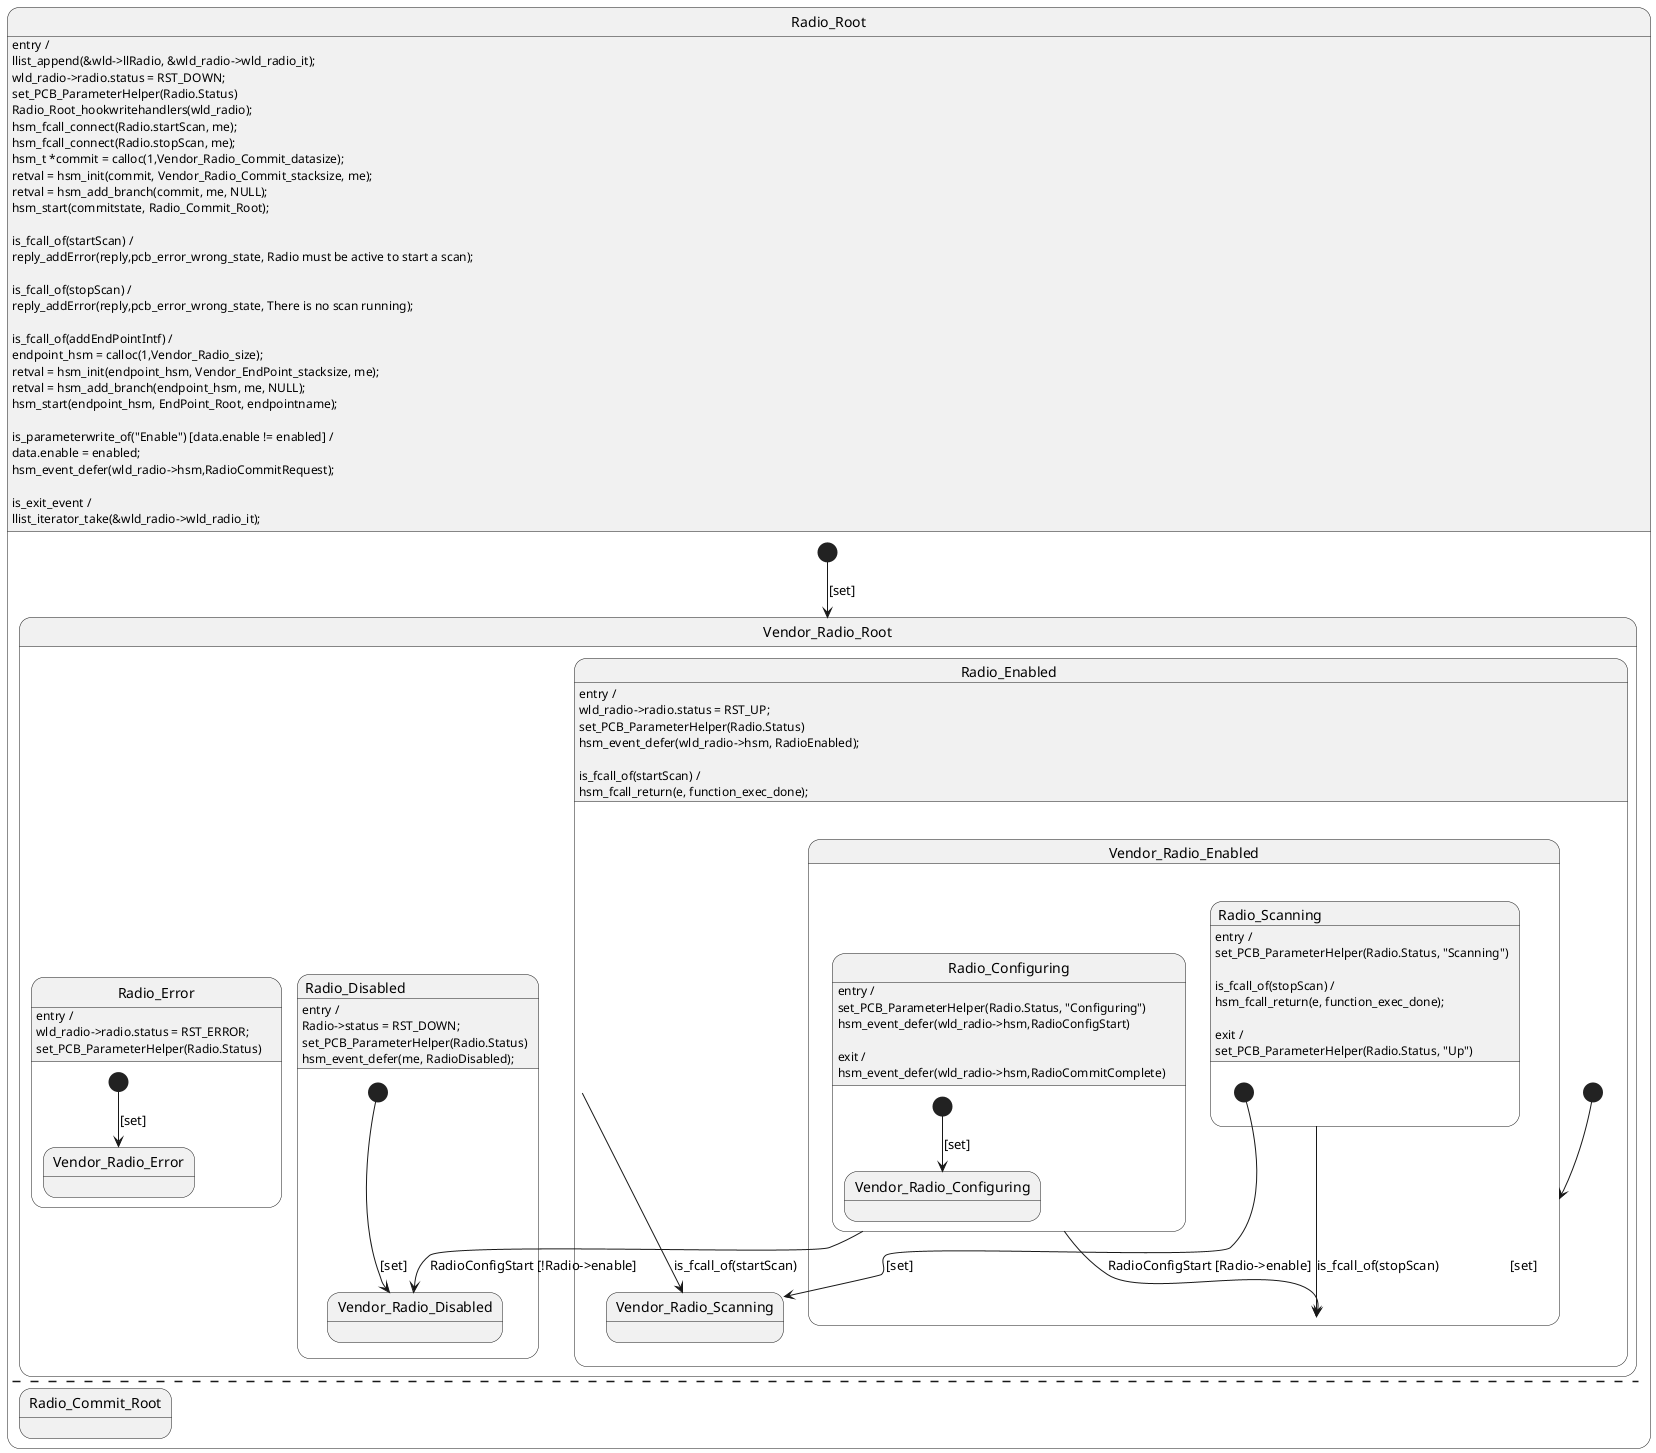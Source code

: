 {
  "sha1": "oaaaev6gdvcq51icna6y1hn3yt5uwft",
  "insertion": {
    "when": "2024-06-04T17:28:39.617Z",
    "user": "plantuml@gmail.com"
  }
}
@startuml
state Radio_Root {
 Radio_Root : entry /
 Radio_Root : llist_append(&wld->llRadio, &wld_radio->wld_radio_it);
 Radio_Root : wld_radio->radio.status = RST_DOWN;
 Radio_Root : set_PCB_ParameterHelper(Radio.Status)
 Radio_Root : Radio_Root_hookwritehandlers(wld_radio);
 Radio_Root : hsm_fcall_connect(Radio.startScan, me);
 Radio_Root : hsm_fcall_connect(Radio.stopScan, me);
 Radio_Root : hsm_t *commit = calloc(1,Vendor_Radio_Commit_datasize);	
 Radio_Root : retval = hsm_init(commit, Vendor_Radio_Commit_stacksize, me);
 Radio_Root : retval = hsm_add_branch(commit, me, NULL);
Radio_Root : hsm_start(commitstate, Radio_Commit_Root);
[*] --> Vendor_Radio_Root : [set]
Radio_Root : 
Radio_Root : is_fcall_of(startScan) /
Radio_Root : reply_addError(reply,pcb_error_wrong_state, Radio must be active to start a scan);
Radio_Root : 
Radio_Root : is_fcall_of(stopScan) /
Radio_Root : reply_addError(reply,pcb_error_wrong_state, There is no scan running);
Radio_Root : 
Radio_Root : is_fcall_of(addEndPointIntf) /
Radio_Root : endpoint_hsm = calloc(1,Vendor_Radio_size);	
Radio_Root : retval = hsm_init(endpoint_hsm, Vendor_EndPoint_stacksize, me);
Radio_Root : retval = hsm_add_branch(endpoint_hsm, me, NULL);
Radio_Root : hsm_start(endpoint_hsm, EndPoint_Root, endpointname);
Radio_Root : 
 Radio_Root : is_parameterwrite_of("Enable") [data.enable != enabled] /
 Radio_Root : data.enable = enabled;
 Radio_Root : hsm_event_defer(wld_radio->hsm,RadioCommitRequest);
'  Radio_Root --> Vendor_Radio_Configuring : RadioCommitRequest
 Radio_Root : 
 Radio_Root :  is_exit_event /
 Radio_Root : llist_iterator_take(&wld_radio->wld_radio_it);
state Vendor_Radio_Root {
state Radio_Disabled {
 Radio_Disabled : entry /
 Radio_Disabled : Radio->status = RST_DOWN;
 Radio_Disabled : set_PCB_ParameterHelper(Radio.Status)
 Radio_Disabled : hsm_event_defer(me, RadioDisabled);
[*] --> Vendor_Radio_Disabled : [set]
}
state Radio_Enabled {
 Radio_Enabled : entry /
 Radio_Enabled : wld_radio->radio.status = RST_UP;
 Radio_Enabled : set_PCB_ParameterHelper(Radio.Status)
 Radio_Enabled : hsm_event_defer(wld_radio->hsm, RadioEnabled);
[*] --> Vendor_Radio_Enabled : [set]
Radio_Enabled : 
Radio_Enabled : is_fcall_of(startScan) /
Radio_Enabled : hsm_fcall_return(e, function_exec_done);
 Radio_Enabled --> Vendor_Radio_Scanning : is_fcall_of(startScan)
state Vendor_Radio_Enabled {
state Radio_Scanning {
 Radio_Scanning : entry /
 Radio_Scanning : set_PCB_ParameterHelper(Radio.Status, "Scanning")
Radio_Scanning : 
Radio_Scanning : is_fcall_of(stopScan) /
Radio_Scanning : hsm_fcall_return(e, function_exec_done);
 Radio_Scanning --> Vendor_Radio_Enabled : is_fcall_of(stopScan)
 Radio_Scanning :
 Radio_Scanning : exit /
 Radio_Scanning : set_PCB_ParameterHelper(Radio.Status, "Up")
[*] --> Vendor_Radio_Scanning : [set]
state Vendor_Radio_Scanning {
}
}
state Radio_Configuring {
 Radio_Configuring : entry /
 Radio_Configuring : set_PCB_ParameterHelper(Radio.Status, "Configuring")
 Radio_Configuring : hsm_event_defer(wld_radio->hsm,RadioConfigStart)
[*] --> Vendor_Radio_Configuring : [set]
 Radio_Configuring --> Vendor_Radio_Enabled : RadioConfigStart [Radio->enable]
 Radio_Configuring --> Vendor_Radio_Disabled : RadioConfigStart [!Radio->enable]
 Radio_Configuring : 
 Radio_Configuring : exit /
 Radio_Configuring : hsm_event_defer(wld_radio->hsm,RadioCommitComplete)
state Vendor_Radio_Configuring {
}
}
}
}
state Radio_Error {
 Radio_Error : entry /
 Radio_Error : wld_radio->radio.status = RST_ERROR;
 Radio_Error : set_PCB_ParameterHelper(Radio.Status)
[*] --> Vendor_Radio_Error : [set]
}
}
--
state Radio_Commit_Root {
}
}
@enduml 
